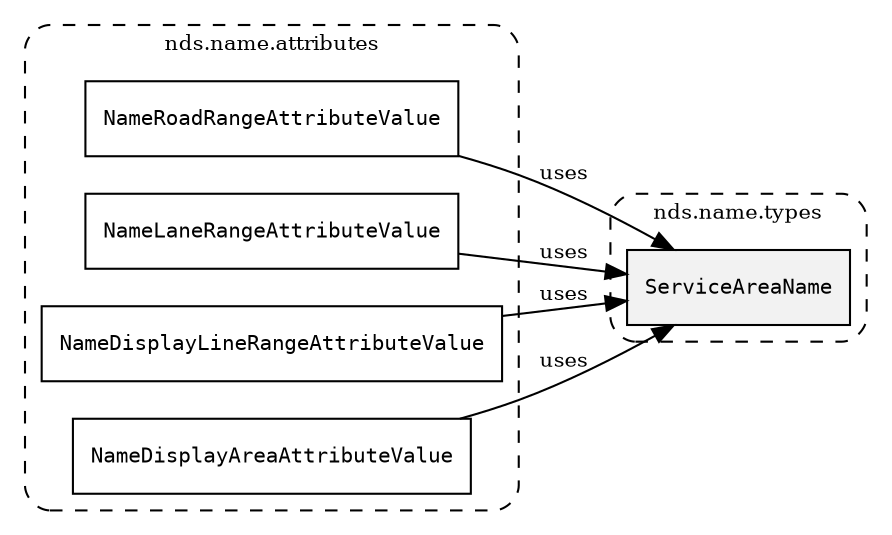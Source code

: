 /**
 * This dot file creates symbol collaboration diagram for ServiceAreaName.
 */
digraph ZSERIO
{
    node [shape=box, fontsize=10];
    rankdir="LR";
    fontsize=10;
    tooltip="ServiceAreaName collaboration diagram";

    subgraph "cluster_nds.name.types"
    {
        style="dashed, rounded";
        label="nds.name.types";
        tooltip="Package nds.name.types";
        href="../../../content/packages/nds.name.types.html#Package-nds-name-types";
        target="_parent";

        "ServiceAreaName" [style="filled", fillcolor="#0000000D", target="_parent", label=<<font face="monospace"><table align="center" border="0" cellspacing="0" cellpadding="0"><tr><td href="../../../content/packages/nds.name.types.html#Subtype-ServiceAreaName" title="Subtype defined in nds.name.types">ServiceAreaName</td></tr></table></font>>];
    }

    subgraph "cluster_nds.name.attributes"
    {
        style="dashed, rounded";
        label="nds.name.attributes";
        tooltip="Package nds.name.attributes";
        href="../../../content/packages/nds.name.attributes.html#Package-nds-name-attributes";
        target="_parent";

        "NameRoadRangeAttributeValue" [target="_parent", label=<<font face="monospace"><table align="center" border="0" cellspacing="0" cellpadding="0"><tr><td href="../../../content/packages/nds.name.attributes.html#Choice-NameRoadRangeAttributeValue" title="Choice defined in nds.name.attributes">NameRoadRangeAttributeValue</td></tr></table></font>>];
        "NameLaneRangeAttributeValue" [target="_parent", label=<<font face="monospace"><table align="center" border="0" cellspacing="0" cellpadding="0"><tr><td href="../../../content/packages/nds.name.attributes.html#Choice-NameLaneRangeAttributeValue" title="Choice defined in nds.name.attributes">NameLaneRangeAttributeValue</td></tr></table></font>>];
        "NameDisplayLineRangeAttributeValue" [target="_parent", label=<<font face="monospace"><table align="center" border="0" cellspacing="0" cellpadding="0"><tr><td href="../../../content/packages/nds.name.attributes.html#Choice-NameDisplayLineRangeAttributeValue" title="Choice defined in nds.name.attributes">NameDisplayLineRangeAttributeValue</td></tr></table></font>>];
        "NameDisplayAreaAttributeValue" [target="_parent", label=<<font face="monospace"><table align="center" border="0" cellspacing="0" cellpadding="0"><tr><td href="../../../content/packages/nds.name.attributes.html#Choice-NameDisplayAreaAttributeValue" title="Choice defined in nds.name.attributes">NameDisplayAreaAttributeValue</td></tr></table></font>>];
    }

    "NameRoadRangeAttributeValue" -> "ServiceAreaName" [label="uses", fontsize=10];
    "NameLaneRangeAttributeValue" -> "ServiceAreaName" [label="uses", fontsize=10];
    "NameDisplayLineRangeAttributeValue" -> "ServiceAreaName" [label="uses", fontsize=10];
    "NameDisplayAreaAttributeValue" -> "ServiceAreaName" [label="uses", fontsize=10];
}
